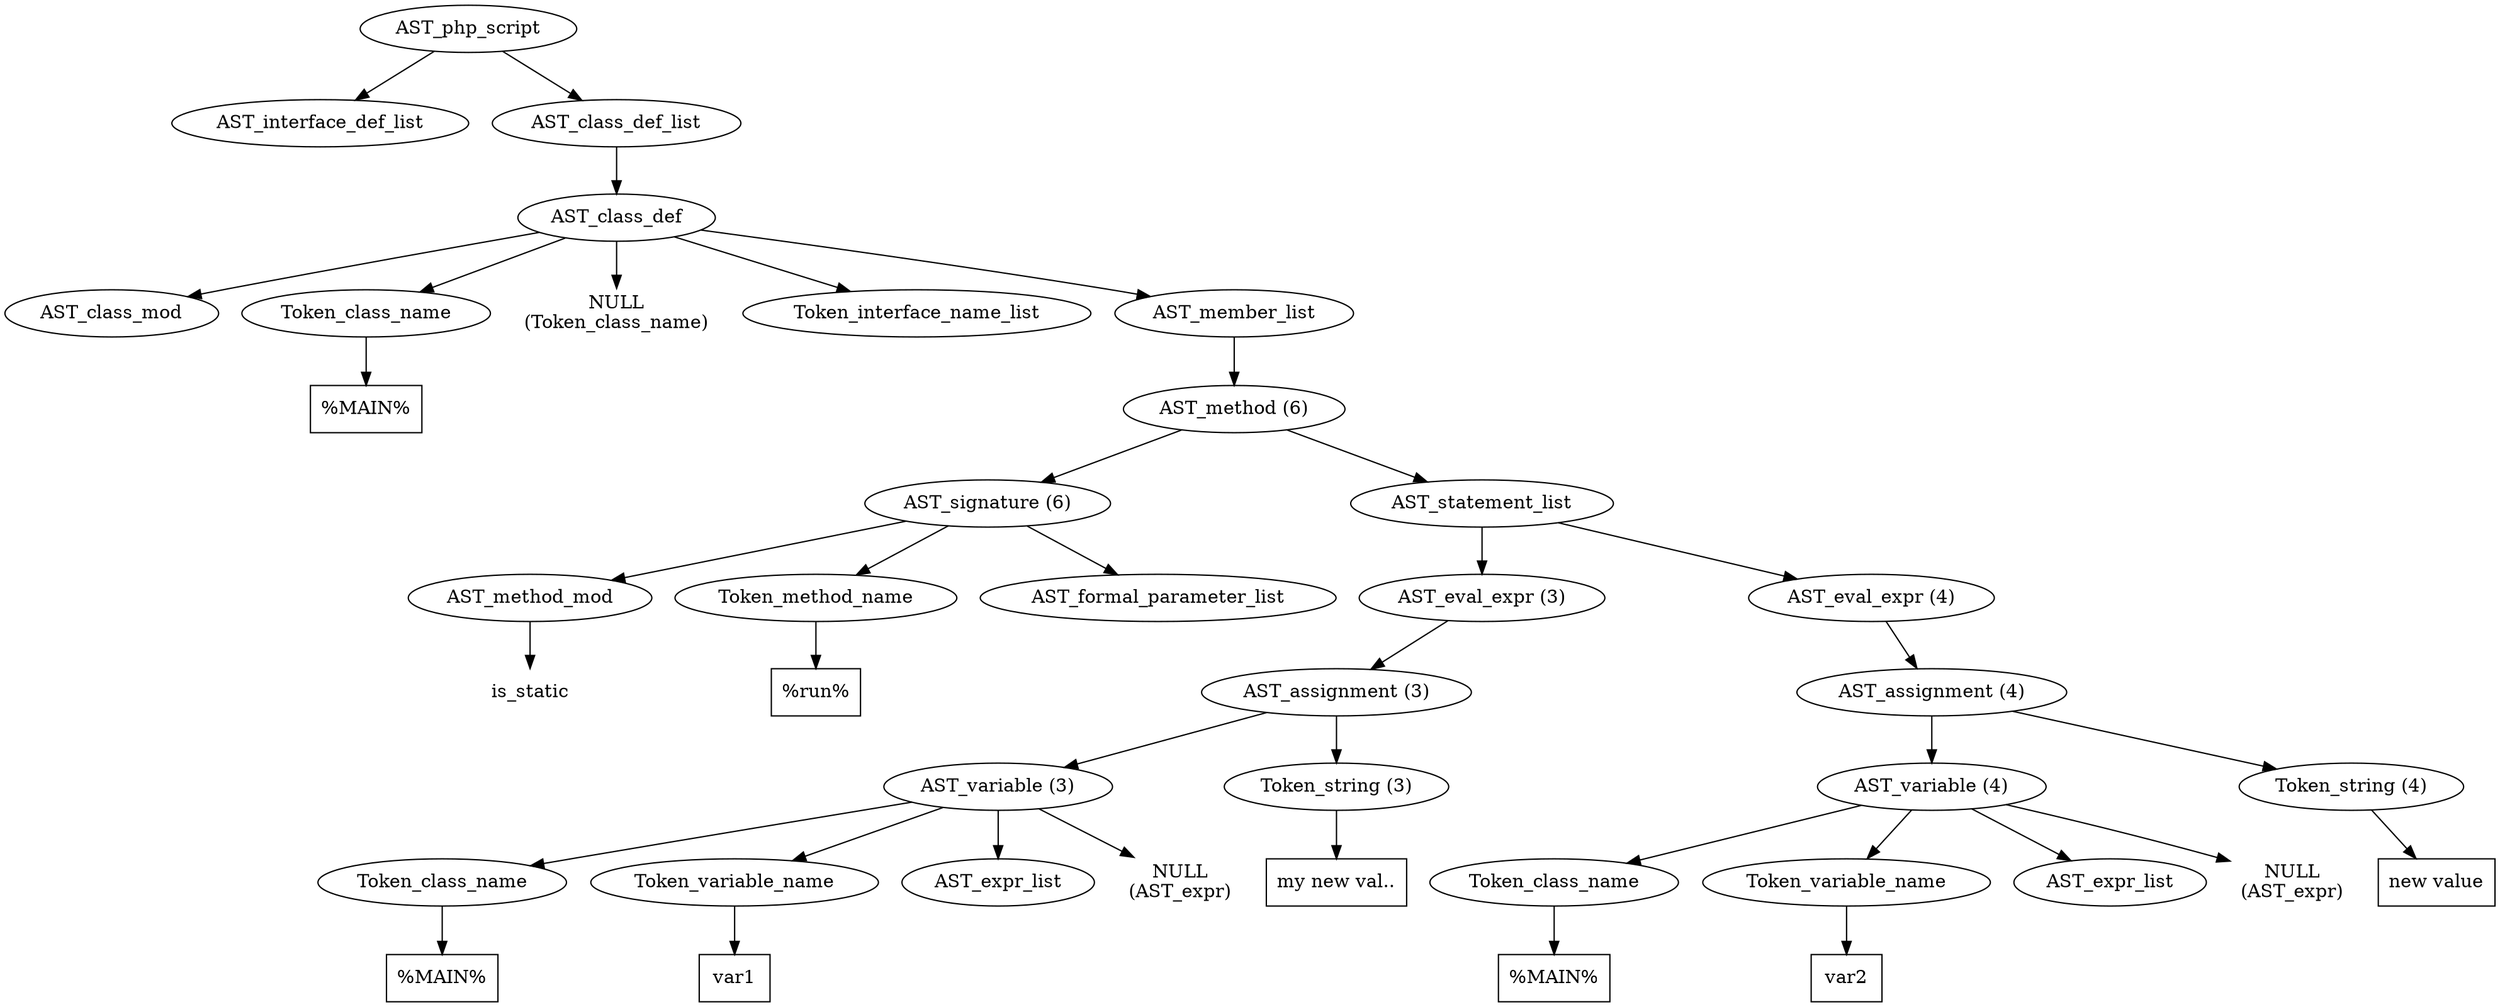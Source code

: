 /*
 * AST in dot format generated by phc -- the PHP compiler
 */

digraph AST {
node_0 [label="AST_php_script"];
node_1 [label="AST_interface_def_list"];
node_2 [label="AST_class_def_list"];
node_3 [label="AST_class_def"];
node_4 [label="AST_class_mod"];
node_5 [label="Token_class_name"];
node_6 [label="%MAIN%", shape=box]
node_5 -> node_6;
node_7 [label="NULL\n(Token_class_name)", shape=plaintext]
node_8 [label="Token_interface_name_list"];
node_9 [label="AST_member_list"];
node_10 [label="AST_method (6)"];
node_11 [label="AST_signature (6)"];
node_12 [label="AST_method_mod"];
node_13 [label="is_static", shape=plaintext]
node_12 -> node_13;
node_14 [label="Token_method_name"];
node_15 [label="%run%", shape=box]
node_14 -> node_15;
node_16 [label="AST_formal_parameter_list"];
node_11 -> node_16;
node_11 -> node_14;
node_11 -> node_12;
node_17 [label="AST_statement_list"];
node_18 [label="AST_eval_expr (3)"];
node_19 [label="AST_assignment (3)"];
node_20 [label="AST_variable (3)"];
node_21 [label="Token_class_name"];
node_22 [label="%MAIN%", shape=box]
node_21 -> node_22;
node_23 [label="Token_variable_name"];
node_24 [label="var1", shape=box]
node_23 -> node_24;
node_25 [label="AST_expr_list"];
node_26 [label="NULL\n(AST_expr)", shape=plaintext]
node_20 -> node_26;
node_20 -> node_25;
node_20 -> node_23;
node_20 -> node_21;
node_27 [label="Token_string (3)"];
node_28 [label="my new val..", shape=box]
node_27 -> node_28;
node_19 -> node_27;
node_19 -> node_20;
node_18 -> node_19;
node_29 [label="AST_eval_expr (4)"];
node_30 [label="AST_assignment (4)"];
node_31 [label="AST_variable (4)"];
node_32 [label="Token_class_name"];
node_33 [label="%MAIN%", shape=box]
node_32 -> node_33;
node_34 [label="Token_variable_name"];
node_35 [label="var2", shape=box]
node_34 -> node_35;
node_36 [label="AST_expr_list"];
node_37 [label="NULL\n(AST_expr)", shape=plaintext]
node_31 -> node_37;
node_31 -> node_36;
node_31 -> node_34;
node_31 -> node_32;
node_38 [label="Token_string (4)"];
node_39 [label="new value", shape=box]
node_38 -> node_39;
node_30 -> node_38;
node_30 -> node_31;
node_29 -> node_30;
node_17 -> node_29;
node_17 -> node_18;
node_10 -> node_17;
node_10 -> node_11;
node_9 -> node_10;
node_3 -> node_9;
node_3 -> node_8;
node_3 -> node_7;
node_3 -> node_5;
node_3 -> node_4;
node_2 -> node_3;
node_0 -> node_2;
node_0 -> node_1;
}
